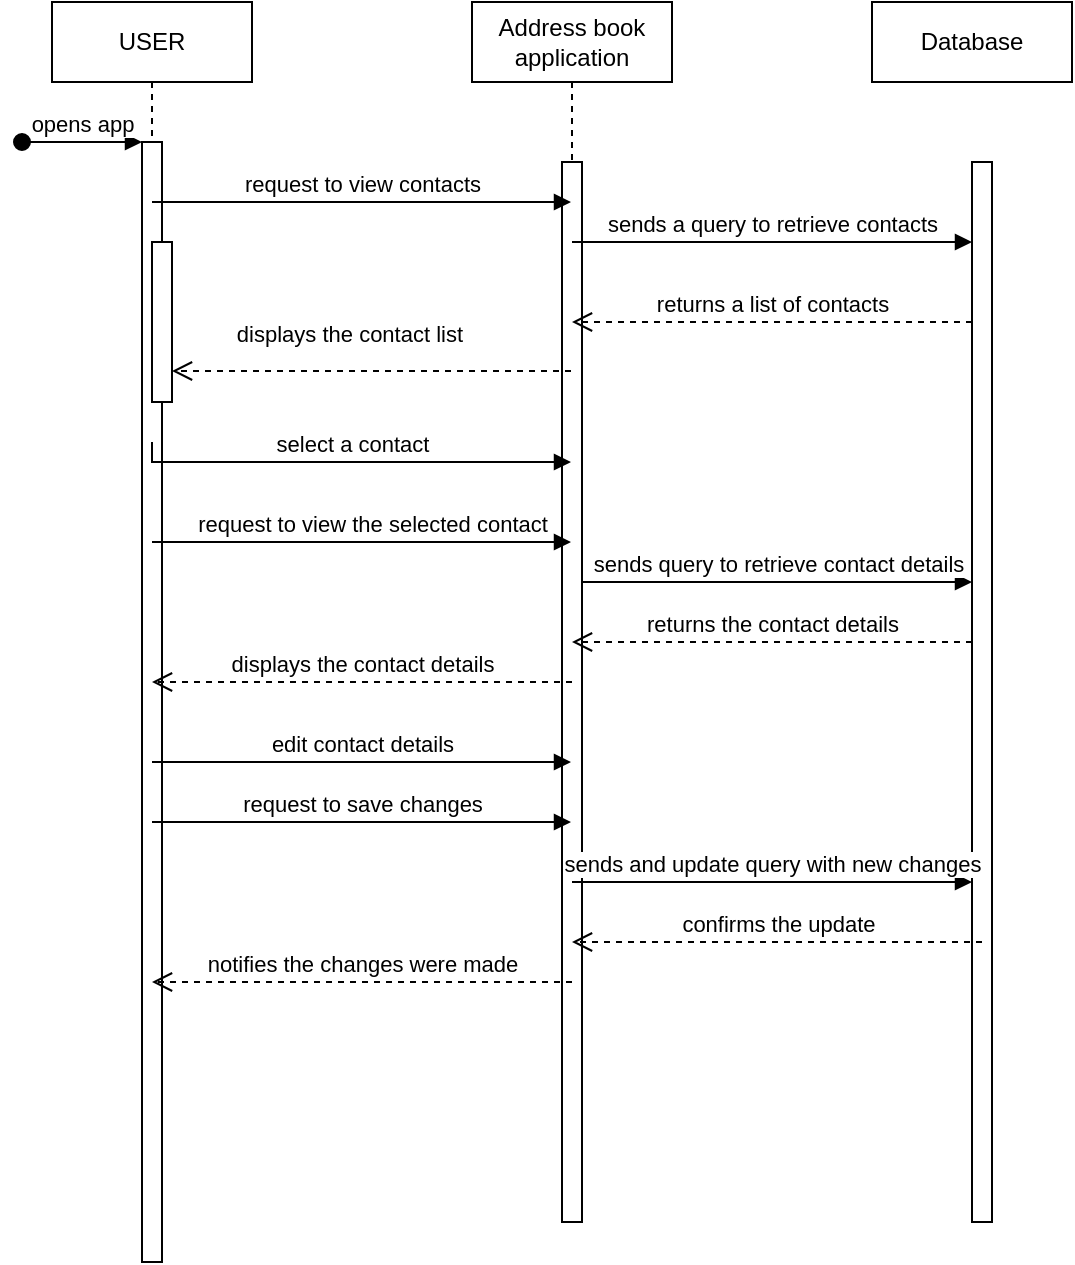 <mxfile version="21.6.6" type="github">
  <diagram name="Page-1" id="2YBvvXClWsGukQMizWep">
    <mxGraphModel dx="881" dy="446" grid="1" gridSize="10" guides="1" tooltips="1" connect="1" arrows="1" fold="1" page="1" pageScale="1" pageWidth="850" pageHeight="1100" math="0" shadow="0">
      <root>
        <mxCell id="0" />
        <mxCell id="1" parent="0" />
        <mxCell id="aM9ryv3xv72pqoxQDRHE-1" value="USER" style="shape=umlLifeline;perimeter=lifelinePerimeter;whiteSpace=wrap;html=1;container=0;dropTarget=0;collapsible=0;recursiveResize=0;outlineConnect=0;portConstraint=eastwest;newEdgeStyle={&quot;edgeStyle&quot;:&quot;elbowEdgeStyle&quot;,&quot;elbow&quot;:&quot;vertical&quot;,&quot;curved&quot;:0,&quot;rounded&quot;:0};" parent="1" vertex="1">
          <mxGeometry x="40" y="40" width="100" height="630" as="geometry" />
        </mxCell>
        <mxCell id="aM9ryv3xv72pqoxQDRHE-2" value="" style="html=1;points=[];perimeter=orthogonalPerimeter;outlineConnect=0;targetShapes=umlLifeline;portConstraint=eastwest;newEdgeStyle={&quot;edgeStyle&quot;:&quot;elbowEdgeStyle&quot;,&quot;elbow&quot;:&quot;vertical&quot;,&quot;curved&quot;:0,&quot;rounded&quot;:0};" parent="aM9ryv3xv72pqoxQDRHE-1" vertex="1">
          <mxGeometry x="45" y="70" width="10" height="560" as="geometry" />
        </mxCell>
        <mxCell id="aM9ryv3xv72pqoxQDRHE-3" value="opens app" style="html=1;verticalAlign=bottom;startArrow=oval;endArrow=block;startSize=8;edgeStyle=elbowEdgeStyle;elbow=vertical;curved=0;rounded=0;" parent="aM9ryv3xv72pqoxQDRHE-1" target="aM9ryv3xv72pqoxQDRHE-2" edge="1">
          <mxGeometry relative="1" as="geometry">
            <mxPoint x="-15" y="70" as="sourcePoint" />
          </mxGeometry>
        </mxCell>
        <mxCell id="aM9ryv3xv72pqoxQDRHE-4" value="" style="html=1;points=[];perimeter=orthogonalPerimeter;outlineConnect=0;targetShapes=umlLifeline;portConstraint=eastwest;newEdgeStyle={&quot;edgeStyle&quot;:&quot;elbowEdgeStyle&quot;,&quot;elbow&quot;:&quot;vertical&quot;,&quot;curved&quot;:0,&quot;rounded&quot;:0};" parent="aM9ryv3xv72pqoxQDRHE-1" vertex="1">
          <mxGeometry x="50" y="120" width="10" height="80" as="geometry" />
        </mxCell>
        <mxCell id="aM9ryv3xv72pqoxQDRHE-5" value="Address book application" style="shape=umlLifeline;perimeter=lifelinePerimeter;whiteSpace=wrap;html=1;container=0;dropTarget=0;collapsible=0;recursiveResize=0;outlineConnect=0;portConstraint=eastwest;newEdgeStyle={&quot;edgeStyle&quot;:&quot;elbowEdgeStyle&quot;,&quot;elbow&quot;:&quot;vertical&quot;,&quot;curved&quot;:0,&quot;rounded&quot;:0};" parent="1" vertex="1">
          <mxGeometry x="250" y="40" width="100" height="610" as="geometry" />
        </mxCell>
        <mxCell id="aM9ryv3xv72pqoxQDRHE-6" value="" style="html=1;points=[];perimeter=orthogonalPerimeter;outlineConnect=0;targetShapes=umlLifeline;portConstraint=eastwest;newEdgeStyle={&quot;edgeStyle&quot;:&quot;elbowEdgeStyle&quot;,&quot;elbow&quot;:&quot;vertical&quot;,&quot;curved&quot;:0,&quot;rounded&quot;:0};" parent="aM9ryv3xv72pqoxQDRHE-5" vertex="1">
          <mxGeometry x="45" y="80" width="10" height="530" as="geometry" />
        </mxCell>
        <mxCell id="H_JssCviySzfAhyQKdwM-7" value="Database" style="rounded=0;whiteSpace=wrap;html=1;" vertex="1" parent="1">
          <mxGeometry x="450" y="40" width="100" height="40" as="geometry" />
        </mxCell>
        <mxCell id="H_JssCviySzfAhyQKdwM-1" value="" style="html=1;points=[];perimeter=orthogonalPerimeter;outlineConnect=0;targetShapes=umlLifeline;portConstraint=eastwest;newEdgeStyle={&quot;edgeStyle&quot;:&quot;elbowEdgeStyle&quot;,&quot;elbow&quot;:&quot;vertical&quot;,&quot;curved&quot;:0,&quot;rounded&quot;:0};" vertex="1" parent="1">
          <mxGeometry x="500" y="120" width="10" height="530" as="geometry" />
        </mxCell>
        <mxCell id="H_JssCviySzfAhyQKdwM-12" value="returns a list of contacts" style="html=1;verticalAlign=bottom;endArrow=open;dashed=1;endSize=8;edgeStyle=elbowEdgeStyle;elbow=vertical;curved=0;rounded=0;" edge="1" parent="1" source="H_JssCviySzfAhyQKdwM-1" target="aM9ryv3xv72pqoxQDRHE-5">
          <mxGeometry relative="1" as="geometry">
            <mxPoint x="470" y="200" as="sourcePoint" />
            <mxPoint x="390" y="200" as="targetPoint" />
            <Array as="points">
              <mxPoint x="430" y="200" />
              <mxPoint x="350" y="190" />
              <mxPoint x="470" y="240" />
            </Array>
          </mxGeometry>
        </mxCell>
        <mxCell id="H_JssCviySzfAhyQKdwM-13" value="sends a query to retrieve contacts" style="html=1;verticalAlign=bottom;endArrow=block;edgeStyle=elbowEdgeStyle;elbow=vertical;curved=0;rounded=0;" edge="1" parent="1" source="aM9ryv3xv72pqoxQDRHE-5" target="H_JssCviySzfAhyQKdwM-1">
          <mxGeometry width="80" relative="1" as="geometry">
            <mxPoint x="390" y="200" as="sourcePoint" />
            <mxPoint x="470" y="200" as="targetPoint" />
            <Array as="points">
              <mxPoint x="450" y="160" />
              <mxPoint x="430" y="210" />
            </Array>
          </mxGeometry>
        </mxCell>
        <mxCell id="H_JssCviySzfAhyQKdwM-14" value="displays the contact list&amp;nbsp;" style="html=1;verticalAlign=bottom;endArrow=open;dashed=1;endSize=8;edgeStyle=elbowEdgeStyle;elbow=vertical;curved=0;rounded=0;" edge="1" parent="1">
          <mxGeometry x="0.098" y="-10" relative="1" as="geometry">
            <mxPoint x="299.5" y="224.5" as="sourcePoint" />
            <mxPoint x="100" y="224.5" as="targetPoint" />
            <mxPoint as="offset" />
          </mxGeometry>
        </mxCell>
        <mxCell id="H_JssCviySzfAhyQKdwM-16" value="select a contact" style="html=1;verticalAlign=bottom;endArrow=block;edgeStyle=elbowEdgeStyle;elbow=vertical;curved=0;rounded=0;" edge="1" parent="1">
          <mxGeometry width="80" relative="1" as="geometry">
            <mxPoint x="90" y="260" as="sourcePoint" />
            <mxPoint x="299.5" y="270" as="targetPoint" />
            <Array as="points">
              <mxPoint x="220" y="270" />
            </Array>
          </mxGeometry>
        </mxCell>
        <mxCell id="H_JssCviySzfAhyQKdwM-17" value="request to view the selected contact" style="html=1;verticalAlign=bottom;endArrow=block;edgeStyle=elbowEdgeStyle;elbow=vertical;curved=0;rounded=0;" edge="1" parent="1">
          <mxGeometry x="0.05" width="80" relative="1" as="geometry">
            <mxPoint x="90" y="310" as="sourcePoint" />
            <mxPoint x="299.5" y="310" as="targetPoint" />
            <Array as="points" />
            <mxPoint as="offset" />
          </mxGeometry>
        </mxCell>
        <mxCell id="H_JssCviySzfAhyQKdwM-18" value="sends query to retrieve contact details" style="html=1;verticalAlign=bottom;endArrow=block;edgeStyle=elbowEdgeStyle;elbow=vertical;curved=0;rounded=0;" edge="1" parent="1">
          <mxGeometry width="80" relative="1" as="geometry">
            <mxPoint x="305" y="330" as="sourcePoint" />
            <mxPoint x="500" y="330" as="targetPoint" />
            <Array as="points">
              <mxPoint x="390" y="330" />
            </Array>
          </mxGeometry>
        </mxCell>
        <mxCell id="H_JssCviySzfAhyQKdwM-19" value="request to view contacts" style="html=1;verticalAlign=bottom;endArrow=block;edgeStyle=elbowEdgeStyle;elbow=vertical;curved=0;rounded=0;" edge="1" parent="1" target="aM9ryv3xv72pqoxQDRHE-5">
          <mxGeometry width="80" relative="1" as="geometry">
            <mxPoint x="90" y="140" as="sourcePoint" />
            <mxPoint x="170" y="140" as="targetPoint" />
            <Array as="points" />
          </mxGeometry>
        </mxCell>
        <mxCell id="H_JssCviySzfAhyQKdwM-20" value="returns the contact details" style="html=1;verticalAlign=bottom;endArrow=open;dashed=1;endSize=8;edgeStyle=elbowEdgeStyle;elbow=vertical;curved=0;rounded=0;" edge="1" parent="1" target="aM9ryv3xv72pqoxQDRHE-5">
          <mxGeometry relative="1" as="geometry">
            <mxPoint x="500" y="360" as="sourcePoint" />
            <mxPoint x="420" y="360" as="targetPoint" />
            <Array as="points">
              <mxPoint x="460" y="360" />
            </Array>
          </mxGeometry>
        </mxCell>
        <mxCell id="H_JssCviySzfAhyQKdwM-21" value="displays the contact details" style="html=1;verticalAlign=bottom;endArrow=open;dashed=1;endSize=8;edgeStyle=elbowEdgeStyle;elbow=vertical;curved=0;rounded=0;" edge="1" parent="1" target="aM9ryv3xv72pqoxQDRHE-1">
          <mxGeometry relative="1" as="geometry">
            <mxPoint x="300" y="380" as="sourcePoint" />
            <mxPoint x="220" y="380" as="targetPoint" />
          </mxGeometry>
        </mxCell>
        <mxCell id="H_JssCviySzfAhyQKdwM-22" value="edit contact details" style="html=1;verticalAlign=bottom;endArrow=block;edgeStyle=elbowEdgeStyle;elbow=vertical;curved=0;rounded=0;" edge="1" parent="1" target="aM9ryv3xv72pqoxQDRHE-5">
          <mxGeometry width="80" relative="1" as="geometry">
            <mxPoint x="90" y="420" as="sourcePoint" />
            <mxPoint x="170" y="420" as="targetPoint" />
          </mxGeometry>
        </mxCell>
        <mxCell id="H_JssCviySzfAhyQKdwM-23" value="request to save changes" style="html=1;verticalAlign=bottom;endArrow=block;edgeStyle=elbowEdgeStyle;elbow=vertical;curved=0;rounded=0;" edge="1" parent="1" target="aM9ryv3xv72pqoxQDRHE-5">
          <mxGeometry width="80" relative="1" as="geometry">
            <mxPoint x="90" y="450" as="sourcePoint" />
            <mxPoint x="170" y="450" as="targetPoint" />
          </mxGeometry>
        </mxCell>
        <mxCell id="H_JssCviySzfAhyQKdwM-24" value="sends and update query with new changes" style="html=1;verticalAlign=bottom;endArrow=block;edgeStyle=elbowEdgeStyle;elbow=vertical;curved=0;rounded=0;" edge="1" parent="1" target="H_JssCviySzfAhyQKdwM-1">
          <mxGeometry width="80" relative="1" as="geometry">
            <mxPoint x="300" y="480" as="sourcePoint" />
            <mxPoint x="380" y="480" as="targetPoint" />
          </mxGeometry>
        </mxCell>
        <mxCell id="H_JssCviySzfAhyQKdwM-25" value="confirms the update" style="html=1;verticalAlign=bottom;endArrow=open;dashed=1;endSize=8;edgeStyle=elbowEdgeStyle;elbow=vertical;curved=0;rounded=0;" edge="1" parent="1" target="aM9ryv3xv72pqoxQDRHE-5">
          <mxGeometry relative="1" as="geometry">
            <mxPoint x="505" y="510" as="sourcePoint" />
            <mxPoint x="425" y="510" as="targetPoint" />
          </mxGeometry>
        </mxCell>
        <mxCell id="H_JssCviySzfAhyQKdwM-26" value="notifies the changes were made" style="html=1;verticalAlign=bottom;endArrow=open;dashed=1;endSize=8;edgeStyle=elbowEdgeStyle;elbow=vertical;curved=0;rounded=0;" edge="1" parent="1" target="aM9ryv3xv72pqoxQDRHE-1">
          <mxGeometry relative="1" as="geometry">
            <mxPoint x="300" y="530" as="sourcePoint" />
            <mxPoint x="220" y="530" as="targetPoint" />
          </mxGeometry>
        </mxCell>
      </root>
    </mxGraphModel>
  </diagram>
</mxfile>

